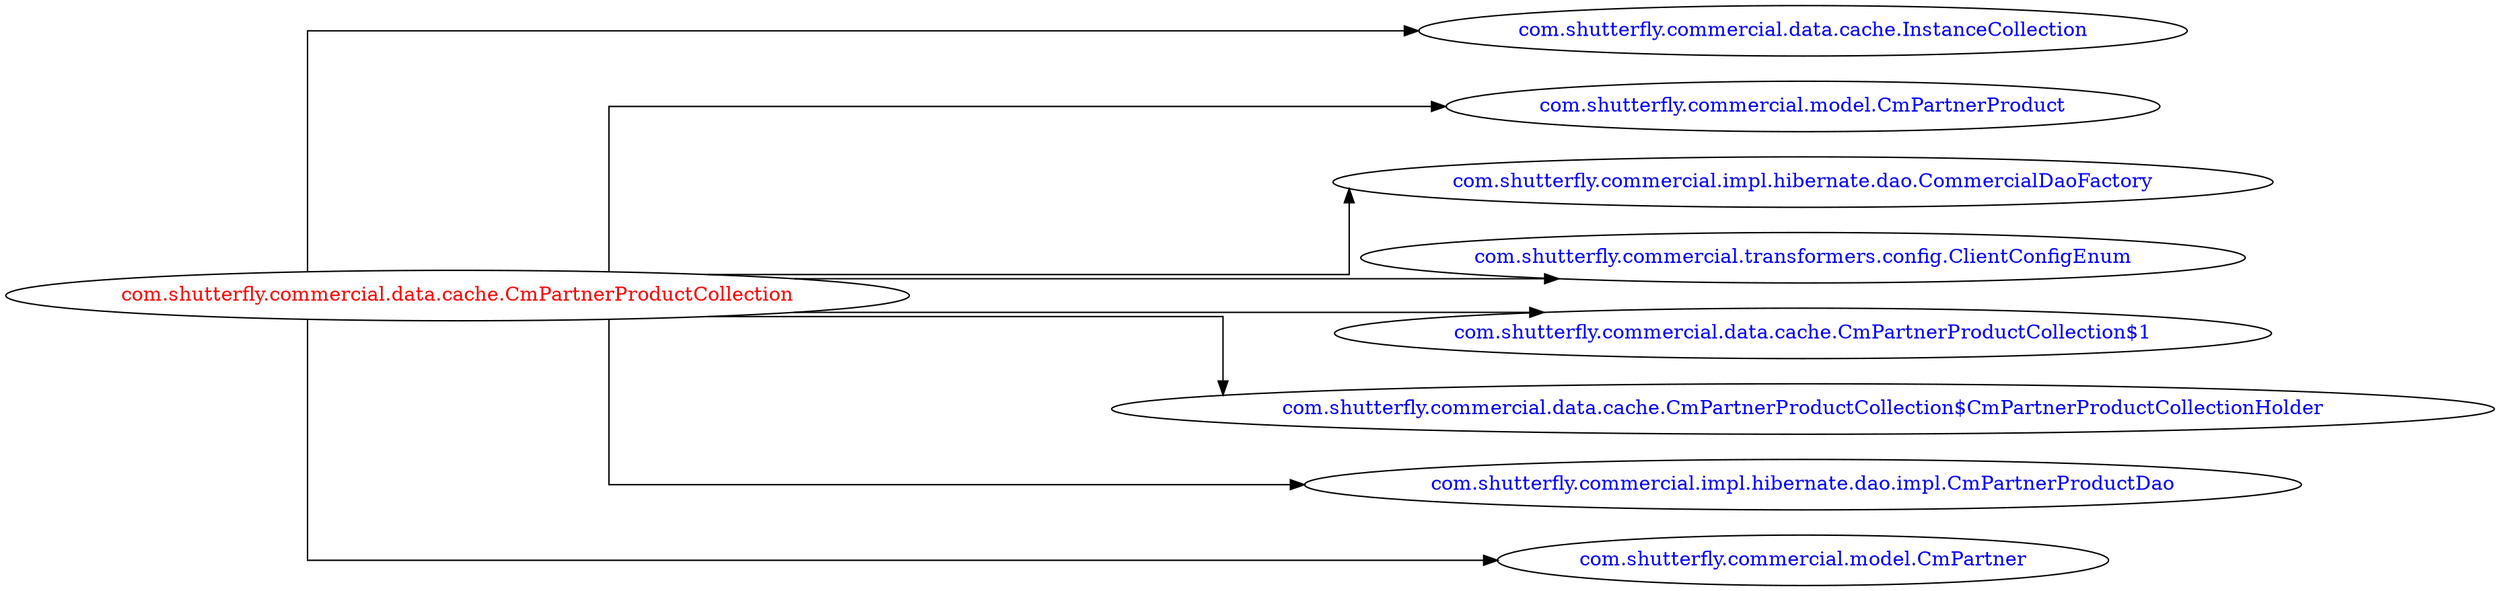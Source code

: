 digraph dependencyGraph {
 concentrate=true;
 ranksep="2.0";
 rankdir="LR"; 
 splines="ortho";
"com.shutterfly.commercial.data.cache.CmPartnerProductCollection" [fontcolor="red"];
"com.shutterfly.commercial.data.cache.InstanceCollection" [ fontcolor="blue" ];
"com.shutterfly.commercial.data.cache.CmPartnerProductCollection"->"com.shutterfly.commercial.data.cache.InstanceCollection";
"com.shutterfly.commercial.model.CmPartnerProduct" [ fontcolor="blue" ];
"com.shutterfly.commercial.data.cache.CmPartnerProductCollection"->"com.shutterfly.commercial.model.CmPartnerProduct";
"com.shutterfly.commercial.impl.hibernate.dao.CommercialDaoFactory" [ fontcolor="blue" ];
"com.shutterfly.commercial.data.cache.CmPartnerProductCollection"->"com.shutterfly.commercial.impl.hibernate.dao.CommercialDaoFactory";
"com.shutterfly.commercial.transformers.config.ClientConfigEnum" [ fontcolor="blue" ];
"com.shutterfly.commercial.data.cache.CmPartnerProductCollection"->"com.shutterfly.commercial.transformers.config.ClientConfigEnum";
"com.shutterfly.commercial.data.cache.CmPartnerProductCollection$1" [ fontcolor="blue" ];
"com.shutterfly.commercial.data.cache.CmPartnerProductCollection"->"com.shutterfly.commercial.data.cache.CmPartnerProductCollection$1";
"com.shutterfly.commercial.data.cache.CmPartnerProductCollection$CmPartnerProductCollectionHolder" [ fontcolor="blue" ];
"com.shutterfly.commercial.data.cache.CmPartnerProductCollection"->"com.shutterfly.commercial.data.cache.CmPartnerProductCollection$CmPartnerProductCollectionHolder";
"com.shutterfly.commercial.impl.hibernate.dao.impl.CmPartnerProductDao" [ fontcolor="blue" ];
"com.shutterfly.commercial.data.cache.CmPartnerProductCollection"->"com.shutterfly.commercial.impl.hibernate.dao.impl.CmPartnerProductDao";
"com.shutterfly.commercial.model.CmPartner" [ fontcolor="blue" ];
"com.shutterfly.commercial.data.cache.CmPartnerProductCollection"->"com.shutterfly.commercial.model.CmPartner";
}